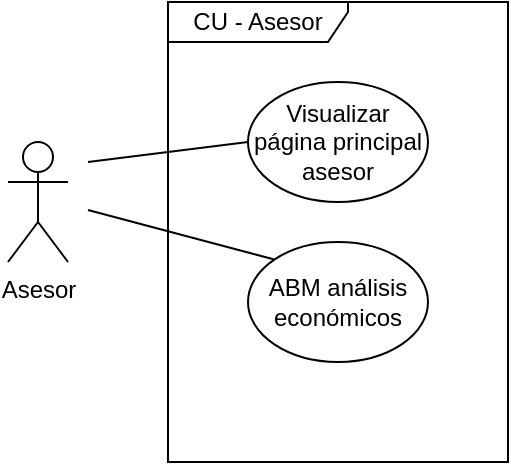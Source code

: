 <mxfile version="14.6.6" type="github">
  <diagram name="Page-1" id="e7e014a7-5840-1c2e-5031-d8a46d1fe8dd">
    <mxGraphModel dx="2314" dy="688" grid="1" gridSize="10" guides="1" tooltips="1" connect="1" arrows="1" fold="1" page="1" pageScale="1" pageWidth="1169" pageHeight="826" background="#ffffff" math="0" shadow="0">
      <root>
        <mxCell id="0" />
        <mxCell id="1" parent="0" />
        <mxCell id="lGtRhhO8DRNe9d_t-MUR-42" value="CU - Asesor" style="shape=umlFrame;whiteSpace=wrap;html=1;width=90;height=20;swimlaneFillColor=none;" parent="1" vertex="1">
          <mxGeometry x="-1040" y="10" width="170" height="230" as="geometry" />
        </mxCell>
        <mxCell id="lGtRhhO8DRNe9d_t-MUR-41" value="Asesor" style="shape=umlActor;verticalLabelPosition=bottom;verticalAlign=top;html=1;" parent="1" vertex="1">
          <mxGeometry x="-1120" y="80" width="30" height="60" as="geometry" />
        </mxCell>
        <mxCell id="lGtRhhO8DRNe9d_t-MUR-45" value="Visualizar página principal asesor" style="ellipse;whiteSpace=wrap;html=1;strokeColor=#000000;fillColor=#ffffff;gradientColor=none;" parent="1" vertex="1">
          <mxGeometry x="-1000" y="50" width="90" height="60" as="geometry" />
        </mxCell>
        <mxCell id="lGtRhhO8DRNe9d_t-MUR-49" value="ABM análisis económicos" style="ellipse;whiteSpace=wrap;html=1;strokeColor=#000000;fillColor=#ffffff;gradientColor=none;" parent="1" vertex="1">
          <mxGeometry x="-1000" y="130" width="90" height="60" as="geometry" />
        </mxCell>
        <mxCell id="lGtRhhO8DRNe9d_t-MUR-50" value="" style="endArrow=none;html=1;entryX=0;entryY=0.5;entryDx=0;entryDy=0;" parent="1" target="lGtRhhO8DRNe9d_t-MUR-45" edge="1">
          <mxGeometry width="50" height="50" relative="1" as="geometry">
            <mxPoint x="-1080" y="90" as="sourcePoint" />
            <mxPoint x="-990" y="160" as="targetPoint" />
          </mxGeometry>
        </mxCell>
        <mxCell id="lGtRhhO8DRNe9d_t-MUR-54" value="" style="endArrow=none;html=1;entryX=0;entryY=0;entryDx=0;entryDy=0;" parent="1" target="lGtRhhO8DRNe9d_t-MUR-49" edge="1">
          <mxGeometry width="50" height="50" relative="1" as="geometry">
            <mxPoint x="-1080" y="114" as="sourcePoint" />
            <mxPoint x="-897.03" y="248.928" as="targetPoint" />
          </mxGeometry>
        </mxCell>
      </root>
    </mxGraphModel>
  </diagram>
</mxfile>
